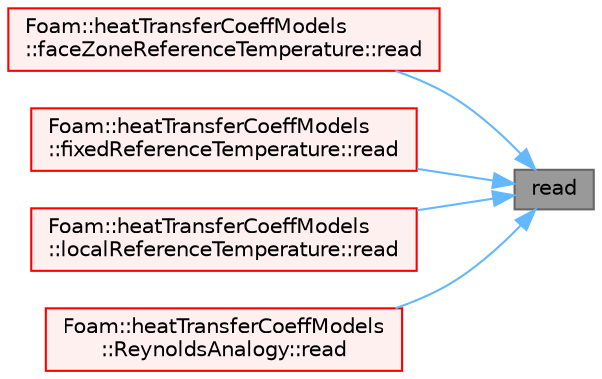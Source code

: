 digraph "read"
{
 // LATEX_PDF_SIZE
  bgcolor="transparent";
  edge [fontname=Helvetica,fontsize=10,labelfontname=Helvetica,labelfontsize=10];
  node [fontname=Helvetica,fontsize=10,shape=box,height=0.2,width=0.4];
  rankdir="RL";
  Node1 [id="Node000001",label="read",height=0.2,width=0.4,color="gray40", fillcolor="grey60", style="filled", fontcolor="black",tooltip=" "];
  Node1 -> Node2 [id="edge1_Node000001_Node000002",dir="back",color="steelblue1",style="solid",tooltip=" "];
  Node2 [id="Node000002",label="Foam::heatTransferCoeffModels\l::faceZoneReferenceTemperature::read",height=0.2,width=0.4,color="red", fillcolor="#FFF0F0", style="filled",URL="$classFoam_1_1heatTransferCoeffModels_1_1faceZoneReferenceTemperature.html#a6ce0c64db98eb6144d363dbfc86104eb",tooltip=" "];
  Node1 -> Node4 [id="edge2_Node000001_Node000004",dir="back",color="steelblue1",style="solid",tooltip=" "];
  Node4 [id="Node000004",label="Foam::heatTransferCoeffModels\l::fixedReferenceTemperature::read",height=0.2,width=0.4,color="red", fillcolor="#FFF0F0", style="filled",URL="$classFoam_1_1heatTransferCoeffModels_1_1fixedReferenceTemperature.html#a6ce0c64db98eb6144d363dbfc86104eb",tooltip=" "];
  Node1 -> Node6 [id="edge3_Node000001_Node000006",dir="back",color="steelblue1",style="solid",tooltip=" "];
  Node6 [id="Node000006",label="Foam::heatTransferCoeffModels\l::localReferenceTemperature::read",height=0.2,width=0.4,color="red", fillcolor="#FFF0F0", style="filled",URL="$classFoam_1_1heatTransferCoeffModels_1_1localReferenceTemperature.html#a6ce0c64db98eb6144d363dbfc86104eb",tooltip=" "];
  Node1 -> Node8 [id="edge4_Node000001_Node000008",dir="back",color="steelblue1",style="solid",tooltip=" "];
  Node8 [id="Node000008",label="Foam::heatTransferCoeffModels\l::ReynoldsAnalogy::read",height=0.2,width=0.4,color="red", fillcolor="#FFF0F0", style="filled",URL="$classFoam_1_1heatTransferCoeffModels_1_1ReynoldsAnalogy.html#a6ce0c64db98eb6144d363dbfc86104eb",tooltip=" "];
}
